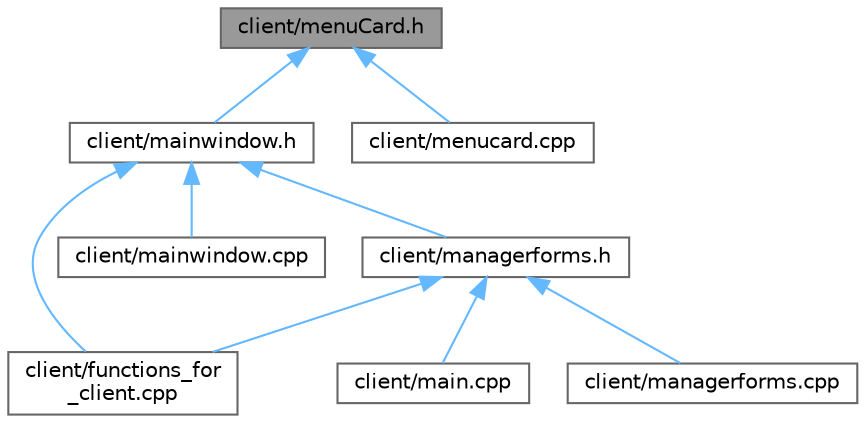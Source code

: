 digraph "client/menuCard.h"
{
 // LATEX_PDF_SIZE
  bgcolor="transparent";
  edge [fontname=Helvetica,fontsize=10,labelfontname=Helvetica,labelfontsize=10];
  node [fontname=Helvetica,fontsize=10,shape=box,height=0.2,width=0.4];
  Node1 [id="Node000001",label="client/menuCard.h",height=0.2,width=0.4,color="gray40", fillcolor="grey60", style="filled", fontcolor="black",tooltip=" "];
  Node1 -> Node2 [id="edge9_Node000001_Node000002",dir="back",color="steelblue1",style="solid",tooltip=" "];
  Node2 [id="Node000002",label="client/mainwindow.h",height=0.2,width=0.4,color="grey40", fillcolor="white", style="filled",URL="$mainwindow_8h.html",tooltip=" "];
  Node2 -> Node3 [id="edge10_Node000002_Node000003",dir="back",color="steelblue1",style="solid",tooltip=" "];
  Node3 [id="Node000003",label="client/functions_for\l_client.cpp",height=0.2,width=0.4,color="grey40", fillcolor="white", style="filled",URL="$functions__for__client_8cpp.html",tooltip=" "];
  Node2 -> Node4 [id="edge11_Node000002_Node000004",dir="back",color="steelblue1",style="solid",tooltip=" "];
  Node4 [id="Node000004",label="client/mainwindow.cpp",height=0.2,width=0.4,color="grey40", fillcolor="white", style="filled",URL="$mainwindow_8cpp.html",tooltip=" "];
  Node2 -> Node5 [id="edge12_Node000002_Node000005",dir="back",color="steelblue1",style="solid",tooltip=" "];
  Node5 [id="Node000005",label="client/managerforms.h",height=0.2,width=0.4,color="grey40", fillcolor="white", style="filled",URL="$managerforms_8h.html",tooltip=" "];
  Node5 -> Node3 [id="edge13_Node000005_Node000003",dir="back",color="steelblue1",style="solid",tooltip=" "];
  Node5 -> Node6 [id="edge14_Node000005_Node000006",dir="back",color="steelblue1",style="solid",tooltip=" "];
  Node6 [id="Node000006",label="client/main.cpp",height=0.2,width=0.4,color="grey40", fillcolor="white", style="filled",URL="$client_2main_8cpp.html",tooltip=" "];
  Node5 -> Node7 [id="edge15_Node000005_Node000007",dir="back",color="steelblue1",style="solid",tooltip=" "];
  Node7 [id="Node000007",label="client/managerforms.cpp",height=0.2,width=0.4,color="grey40", fillcolor="white", style="filled",URL="$managerforms_8cpp.html",tooltip=" "];
  Node1 -> Node8 [id="edge16_Node000001_Node000008",dir="back",color="steelblue1",style="solid",tooltip=" "];
  Node8 [id="Node000008",label="client/menucard.cpp",height=0.2,width=0.4,color="grey40", fillcolor="white", style="filled",URL="$menucard_8cpp.html",tooltip=" "];
}
